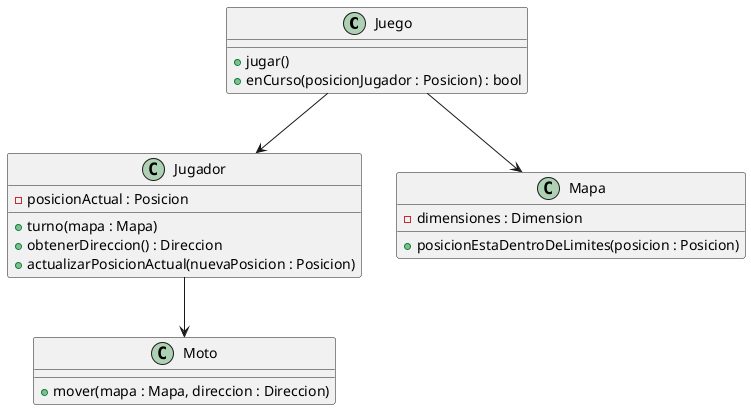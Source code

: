 @startuml

class Juego {
	+ jugar()
	+ enCurso(posicionJugador : Posicion) : bool
}

Juego --> Jugador
Juego --> Mapa

class Jugador {
	- posicionActual : Posicion

	+ turno(mapa : Mapa)
	+ obtenerDireccion() : Direccion
	+ actualizarPosicionActual(nuevaPosicion : Posicion)
}

Jugador --> Moto

class Moto {
	+ mover(mapa : Mapa, direccion : Direccion)
}

class Mapa {
	- dimensiones : Dimension

	+ posicionEstaDentroDeLimites(posicion : Posicion)
}

@enduml
